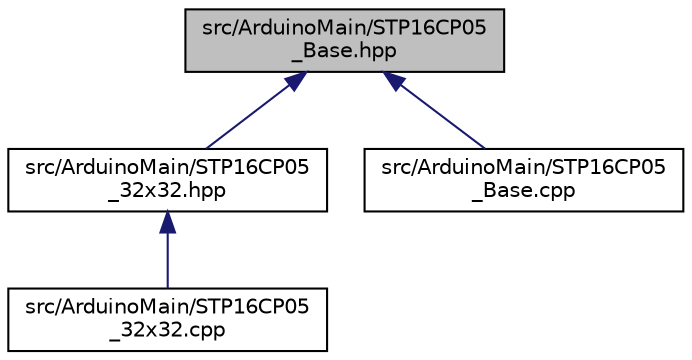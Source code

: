 digraph "src/ArduinoMain/STP16CP05_Base.hpp"
{
 // LATEX_PDF_SIZE
  edge [fontname="Helvetica",fontsize="10",labelfontname="Helvetica",labelfontsize="10"];
  node [fontname="Helvetica",fontsize="10",shape=record];
  Node1 [label="src/ArduinoMain/STP16CP05\l_Base.hpp",height=0.2,width=0.4,color="black", fillcolor="grey75", style="filled", fontcolor="black",tooltip="Base class of STP16CP05."];
  Node1 -> Node2 [dir="back",color="midnightblue",fontsize="10",style="solid",fontname="Helvetica"];
  Node2 [label="src/ArduinoMain/STP16CP05\l_32x32.hpp",height=0.2,width=0.4,color="black", fillcolor="white", style="filled",URL="$STP16CP05__32x32_8hpp.html",tooltip="32x32サイズのLEDパネルクラス"];
  Node2 -> Node3 [dir="back",color="midnightblue",fontsize="10",style="solid",fontname="Helvetica"];
  Node3 [label="src/ArduinoMain/STP16CP05\l_32x32.cpp",height=0.2,width=0.4,color="black", fillcolor="white", style="filled",URL="$STP16CP05__32x32_8cpp.html",tooltip="32x32サイズのLEDパネルクラス"];
  Node1 -> Node4 [dir="back",color="midnightblue",fontsize="10",style="solid",fontname="Helvetica"];
  Node4 [label="src/ArduinoMain/STP16CP05\l_Base.cpp",height=0.2,width=0.4,color="black", fillcolor="white", style="filled",URL="$STP16CP05__Base_8cpp.html",tooltip="Base class of STP16CP05."];
}
